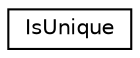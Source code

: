 digraph "Graphical Class Hierarchy"
{
  edge [fontname="Helvetica",fontsize="10",labelfontname="Helvetica",labelfontsize="10"];
  node [fontname="Helvetica",fontsize="10",shape=record];
  rankdir="LR";
  Node1 [label="IsUnique",height=0.2,width=0.4,color="black", fillcolor="white", style="filled",URL="$class_cake_1_1_o_r_m_1_1_rule_1_1_is_unique.html"];
}
